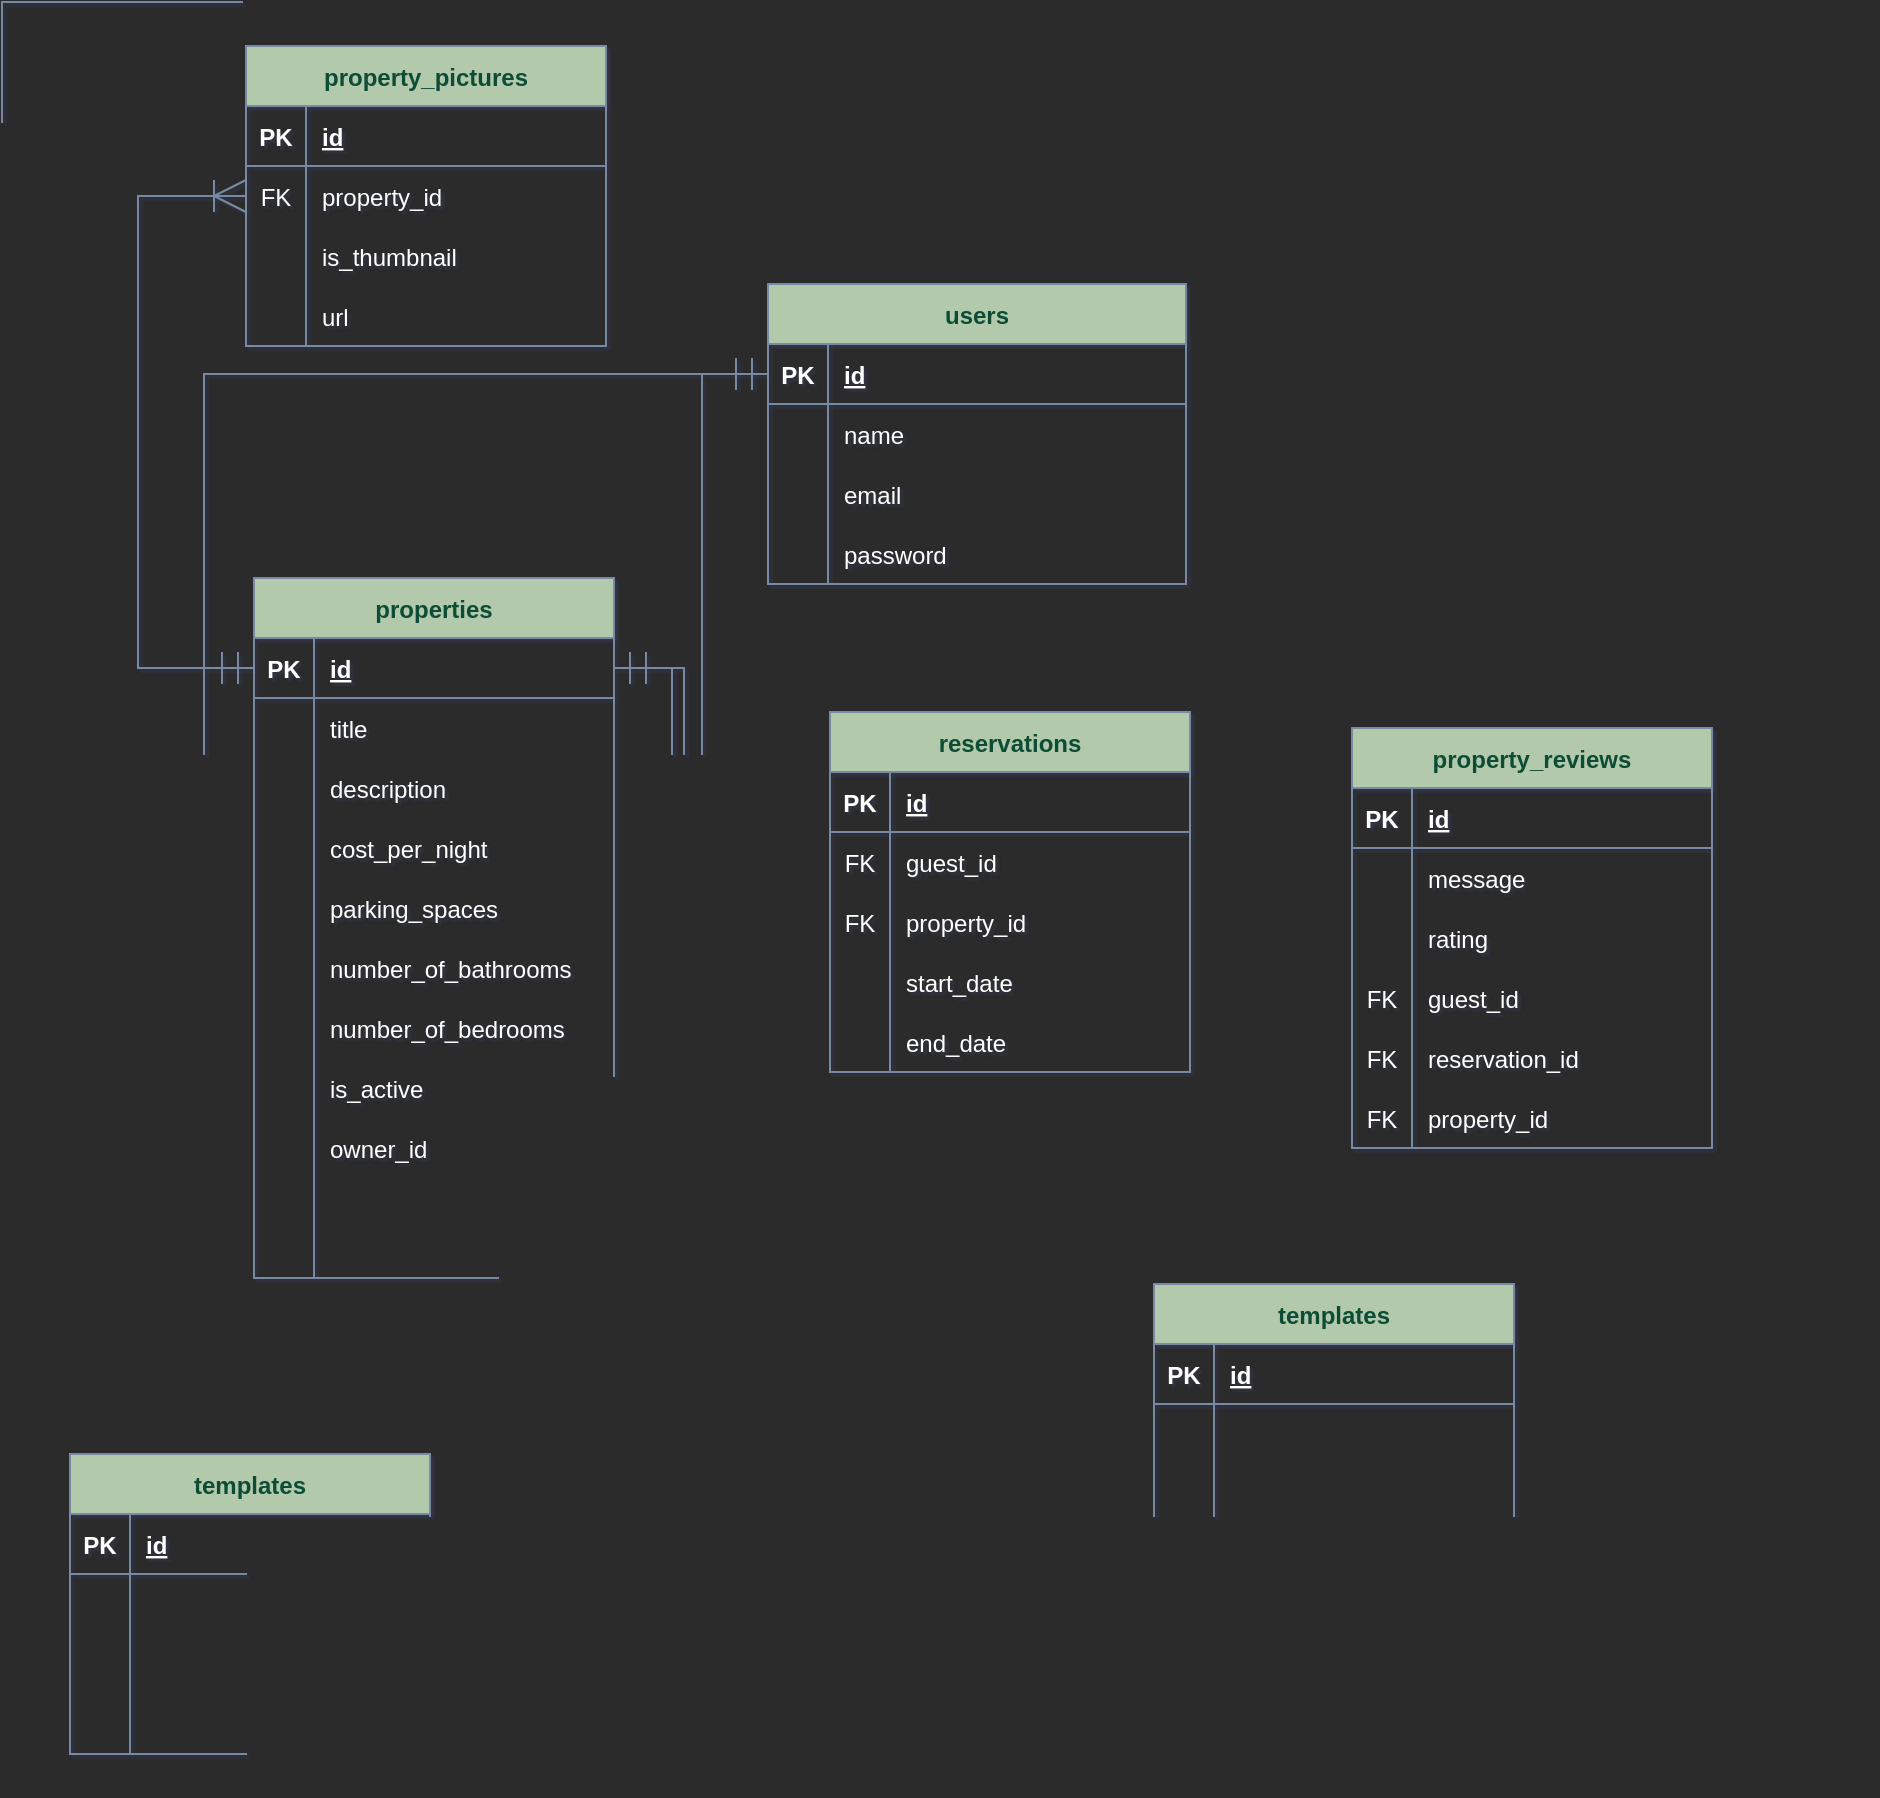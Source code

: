 <mxfile version="20.2.6" type="github">
  <diagram id="R2lEEEUBdFMjLlhIrx00" name="Page-1">
    <mxGraphModel dx="822" dy="454" grid="0" gridSize="10" guides="1" tooltips="1" connect="1" arrows="1" fold="1" page="1" pageScale="1" pageWidth="1600" pageHeight="900" background="#2B2B2B" math="0" shadow="1" extFonts="Permanent Marker^https://fonts.googleapis.com/css?family=Permanent+Marker">
      <root>
        <mxCell id="0" />
        <mxCell id="1" parent="0" />
        <mxCell id="C-vyLk0tnHw3VtMMgP7b-23" value="users" style="shape=table;startSize=30;container=1;collapsible=1;childLayout=tableLayout;fixedRows=1;rowLines=0;fontStyle=1;align=center;resizeLast=1;rounded=0;fillColor=#B2C9AB;strokeColor=#788AA3;fontColor=#0C4D35;" parent="1" vertex="1">
          <mxGeometry x="391" y="146" width="209" height="150" as="geometry" />
        </mxCell>
        <mxCell id="C-vyLk0tnHw3VtMMgP7b-24" value="" style="shape=partialRectangle;collapsible=0;dropTarget=0;pointerEvents=0;fillColor=none;points=[[0,0.5],[1,0.5]];portConstraint=eastwest;top=0;left=0;right=0;bottom=1;rounded=0;strokeColor=#788AA3;fontColor=#FFFFFF;" parent="C-vyLk0tnHw3VtMMgP7b-23" vertex="1">
          <mxGeometry y="30" width="209" height="30" as="geometry" />
        </mxCell>
        <mxCell id="C-vyLk0tnHw3VtMMgP7b-25" value="PK" style="shape=partialRectangle;overflow=hidden;connectable=0;fillColor=none;top=0;left=0;bottom=0;right=0;fontStyle=1;rounded=0;strokeColor=#788AA3;fontColor=#FFFFFF;" parent="C-vyLk0tnHw3VtMMgP7b-24" vertex="1">
          <mxGeometry width="30" height="30" as="geometry">
            <mxRectangle width="30" height="30" as="alternateBounds" />
          </mxGeometry>
        </mxCell>
        <mxCell id="C-vyLk0tnHw3VtMMgP7b-26" value="id" style="shape=partialRectangle;overflow=hidden;connectable=0;fillColor=none;top=0;left=0;bottom=0;right=0;align=left;spacingLeft=6;fontStyle=5;rounded=0;strokeColor=#788AA3;fontColor=#FFFFFF;" parent="C-vyLk0tnHw3VtMMgP7b-24" vertex="1">
          <mxGeometry x="30" width="179" height="30" as="geometry">
            <mxRectangle width="179" height="30" as="alternateBounds" />
          </mxGeometry>
        </mxCell>
        <mxCell id="C-vyLk0tnHw3VtMMgP7b-27" value="" style="shape=partialRectangle;collapsible=0;dropTarget=0;pointerEvents=0;fillColor=none;points=[[0,0.5],[1,0.5]];portConstraint=eastwest;top=0;left=0;right=0;bottom=0;rounded=0;strokeColor=#788AA3;fontColor=#FFFFFF;" parent="C-vyLk0tnHw3VtMMgP7b-23" vertex="1">
          <mxGeometry y="60" width="209" height="30" as="geometry" />
        </mxCell>
        <mxCell id="C-vyLk0tnHw3VtMMgP7b-28" value="" style="shape=partialRectangle;overflow=hidden;connectable=0;fillColor=none;top=0;left=0;bottom=0;right=0;rounded=0;strokeColor=#788AA3;fontColor=#FFFFFF;" parent="C-vyLk0tnHw3VtMMgP7b-27" vertex="1">
          <mxGeometry width="30" height="30" as="geometry">
            <mxRectangle width="30" height="30" as="alternateBounds" />
          </mxGeometry>
        </mxCell>
        <mxCell id="C-vyLk0tnHw3VtMMgP7b-29" value="name" style="shape=partialRectangle;overflow=hidden;connectable=0;fillColor=none;top=0;left=0;bottom=0;right=0;align=left;spacingLeft=6;rounded=0;strokeColor=#788AA3;fontColor=#FFFFFF;" parent="C-vyLk0tnHw3VtMMgP7b-27" vertex="1">
          <mxGeometry x="30" width="179" height="30" as="geometry">
            <mxRectangle width="179" height="30" as="alternateBounds" />
          </mxGeometry>
        </mxCell>
        <mxCell id="iZ6kkm9o-R-Be4P0EqjR-53" style="shape=partialRectangle;collapsible=0;dropTarget=0;pointerEvents=0;fillColor=none;points=[[0,0.5],[1,0.5]];portConstraint=eastwest;top=0;left=0;right=0;bottom=0;rounded=0;strokeColor=#788AA3;fontColor=#FFFFFF;" vertex="1" parent="C-vyLk0tnHw3VtMMgP7b-23">
          <mxGeometry y="90" width="209" height="30" as="geometry" />
        </mxCell>
        <mxCell id="iZ6kkm9o-R-Be4P0EqjR-54" style="shape=partialRectangle;overflow=hidden;connectable=0;fillColor=none;top=0;left=0;bottom=0;right=0;rounded=0;strokeColor=#788AA3;fontColor=#FFFFFF;" vertex="1" parent="iZ6kkm9o-R-Be4P0EqjR-53">
          <mxGeometry width="30" height="30" as="geometry">
            <mxRectangle width="30" height="30" as="alternateBounds" />
          </mxGeometry>
        </mxCell>
        <mxCell id="iZ6kkm9o-R-Be4P0EqjR-55" value="email" style="shape=partialRectangle;overflow=hidden;connectable=0;fillColor=none;top=0;left=0;bottom=0;right=0;align=left;spacingLeft=6;rounded=0;strokeColor=#788AA3;fontColor=#FFFFFF;" vertex="1" parent="iZ6kkm9o-R-Be4P0EqjR-53">
          <mxGeometry x="30" width="179" height="30" as="geometry">
            <mxRectangle width="179" height="30" as="alternateBounds" />
          </mxGeometry>
        </mxCell>
        <mxCell id="iZ6kkm9o-R-Be4P0EqjR-56" style="shape=partialRectangle;collapsible=0;dropTarget=0;pointerEvents=0;fillColor=none;points=[[0,0.5],[1,0.5]];portConstraint=eastwest;top=0;left=0;right=0;bottom=0;rounded=0;strokeColor=#788AA3;fontColor=#FFFFFF;" vertex="1" parent="C-vyLk0tnHw3VtMMgP7b-23">
          <mxGeometry y="120" width="209" height="30" as="geometry" />
        </mxCell>
        <mxCell id="iZ6kkm9o-R-Be4P0EqjR-57" style="shape=partialRectangle;overflow=hidden;connectable=0;fillColor=none;top=0;left=0;bottom=0;right=0;rounded=0;strokeColor=#788AA3;fontColor=#FFFFFF;" vertex="1" parent="iZ6kkm9o-R-Be4P0EqjR-56">
          <mxGeometry width="30" height="30" as="geometry">
            <mxRectangle width="30" height="30" as="alternateBounds" />
          </mxGeometry>
        </mxCell>
        <mxCell id="iZ6kkm9o-R-Be4P0EqjR-58" value="password" style="shape=partialRectangle;overflow=hidden;connectable=0;fillColor=none;top=0;left=0;bottom=0;right=0;align=left;spacingLeft=6;rounded=0;strokeColor=#788AA3;fontColor=#FFFFFF;" vertex="1" parent="iZ6kkm9o-R-Be4P0EqjR-56">
          <mxGeometry x="30" width="179" height="30" as="geometry">
            <mxRectangle width="179" height="30" as="alternateBounds" />
          </mxGeometry>
        </mxCell>
        <mxCell id="iZ6kkm9o-R-Be4P0EqjR-14" value="reservations" style="shape=table;startSize=30;container=1;collapsible=1;childLayout=tableLayout;fixedRows=1;rowLines=0;fontStyle=1;align=center;resizeLast=1;rounded=0;fillColor=#B2C9AB;strokeColor=#788AA3;fontColor=#0C4D35;" vertex="1" parent="1">
          <mxGeometry x="422" y="360" width="180" height="180" as="geometry" />
        </mxCell>
        <mxCell id="iZ6kkm9o-R-Be4P0EqjR-15" value="" style="shape=tableRow;horizontal=0;startSize=0;swimlaneHead=0;swimlaneBody=0;fillColor=none;collapsible=0;dropTarget=0;points=[[0,0.5],[1,0.5]];portConstraint=eastwest;top=0;left=0;right=0;bottom=1;rounded=0;strokeColor=#788AA3;fontColor=#FFFFFF;" vertex="1" parent="iZ6kkm9o-R-Be4P0EqjR-14">
          <mxGeometry y="30" width="180" height="30" as="geometry" />
        </mxCell>
        <mxCell id="iZ6kkm9o-R-Be4P0EqjR-16" value="PK" style="shape=partialRectangle;connectable=0;fillColor=none;top=0;left=0;bottom=0;right=0;fontStyle=1;overflow=hidden;rounded=0;strokeColor=#788AA3;fontColor=#FFFFFF;" vertex="1" parent="iZ6kkm9o-R-Be4P0EqjR-15">
          <mxGeometry width="30" height="30" as="geometry">
            <mxRectangle width="30" height="30" as="alternateBounds" />
          </mxGeometry>
        </mxCell>
        <mxCell id="iZ6kkm9o-R-Be4P0EqjR-17" value="id" style="shape=partialRectangle;connectable=0;fillColor=none;top=0;left=0;bottom=0;right=0;align=left;spacingLeft=6;fontStyle=5;overflow=hidden;rounded=0;strokeColor=#788AA3;fontColor=#FFFFFF;" vertex="1" parent="iZ6kkm9o-R-Be4P0EqjR-15">
          <mxGeometry x="30" width="150" height="30" as="geometry">
            <mxRectangle width="150" height="30" as="alternateBounds" />
          </mxGeometry>
        </mxCell>
        <mxCell id="iZ6kkm9o-R-Be4P0EqjR-18" value="" style="shape=tableRow;horizontal=0;startSize=0;swimlaneHead=0;swimlaneBody=0;fillColor=none;collapsible=0;dropTarget=0;points=[[0,0.5],[1,0.5]];portConstraint=eastwest;top=0;left=0;right=0;bottom=0;rounded=0;strokeColor=#788AA3;fontColor=#FFFFFF;" vertex="1" parent="iZ6kkm9o-R-Be4P0EqjR-14">
          <mxGeometry y="60" width="180" height="30" as="geometry" />
        </mxCell>
        <mxCell id="iZ6kkm9o-R-Be4P0EqjR-19" value="FK" style="shape=partialRectangle;connectable=0;fillColor=none;top=0;left=0;bottom=0;right=0;editable=1;overflow=hidden;rounded=0;strokeColor=#788AA3;fontColor=#FFFFFF;" vertex="1" parent="iZ6kkm9o-R-Be4P0EqjR-18">
          <mxGeometry width="30" height="30" as="geometry">
            <mxRectangle width="30" height="30" as="alternateBounds" />
          </mxGeometry>
        </mxCell>
        <mxCell id="iZ6kkm9o-R-Be4P0EqjR-20" value="guest_id" style="shape=partialRectangle;connectable=0;fillColor=none;top=0;left=0;bottom=0;right=0;align=left;spacingLeft=6;overflow=hidden;rounded=0;strokeColor=#788AA3;fontColor=#FFFFFF;" vertex="1" parent="iZ6kkm9o-R-Be4P0EqjR-18">
          <mxGeometry x="30" width="150" height="30" as="geometry">
            <mxRectangle width="150" height="30" as="alternateBounds" />
          </mxGeometry>
        </mxCell>
        <mxCell id="iZ6kkm9o-R-Be4P0EqjR-21" value="" style="shape=tableRow;horizontal=0;startSize=0;swimlaneHead=0;swimlaneBody=0;fillColor=none;collapsible=0;dropTarget=0;points=[[0,0.5],[1,0.5]];portConstraint=eastwest;top=0;left=0;right=0;bottom=0;rounded=0;strokeColor=#788AA3;fontColor=#FFFFFF;" vertex="1" parent="iZ6kkm9o-R-Be4P0EqjR-14">
          <mxGeometry y="90" width="180" height="30" as="geometry" />
        </mxCell>
        <mxCell id="iZ6kkm9o-R-Be4P0EqjR-22" value="FK" style="shape=partialRectangle;connectable=0;fillColor=none;top=0;left=0;bottom=0;right=0;editable=1;overflow=hidden;rounded=0;strokeColor=#788AA3;fontColor=#FFFFFF;" vertex="1" parent="iZ6kkm9o-R-Be4P0EqjR-21">
          <mxGeometry width="30" height="30" as="geometry">
            <mxRectangle width="30" height="30" as="alternateBounds" />
          </mxGeometry>
        </mxCell>
        <mxCell id="iZ6kkm9o-R-Be4P0EqjR-23" value="property_id" style="shape=partialRectangle;connectable=0;fillColor=none;top=0;left=0;bottom=0;right=0;align=left;spacingLeft=6;overflow=hidden;rounded=0;strokeColor=#788AA3;fontColor=#FFFFFF;" vertex="1" parent="iZ6kkm9o-R-Be4P0EqjR-21">
          <mxGeometry x="30" width="150" height="30" as="geometry">
            <mxRectangle width="150" height="30" as="alternateBounds" />
          </mxGeometry>
        </mxCell>
        <mxCell id="iZ6kkm9o-R-Be4P0EqjR-24" value="" style="shape=tableRow;horizontal=0;startSize=0;swimlaneHead=0;swimlaneBody=0;fillColor=none;collapsible=0;dropTarget=0;points=[[0,0.5],[1,0.5]];portConstraint=eastwest;top=0;left=0;right=0;bottom=0;rounded=0;strokeColor=#788AA3;fontColor=#FFFFFF;" vertex="1" parent="iZ6kkm9o-R-Be4P0EqjR-14">
          <mxGeometry y="120" width="180" height="30" as="geometry" />
        </mxCell>
        <mxCell id="iZ6kkm9o-R-Be4P0EqjR-25" value="" style="shape=partialRectangle;connectable=0;fillColor=none;top=0;left=0;bottom=0;right=0;editable=1;overflow=hidden;rounded=0;strokeColor=#788AA3;fontColor=#FFFFFF;" vertex="1" parent="iZ6kkm9o-R-Be4P0EqjR-24">
          <mxGeometry width="30" height="30" as="geometry">
            <mxRectangle width="30" height="30" as="alternateBounds" />
          </mxGeometry>
        </mxCell>
        <mxCell id="iZ6kkm9o-R-Be4P0EqjR-26" value="start_date" style="shape=partialRectangle;connectable=0;fillColor=none;top=0;left=0;bottom=0;right=0;align=left;spacingLeft=6;overflow=hidden;rounded=0;strokeColor=#788AA3;fontColor=#FFFFFF;" vertex="1" parent="iZ6kkm9o-R-Be4P0EqjR-24">
          <mxGeometry x="30" width="150" height="30" as="geometry">
            <mxRectangle width="150" height="30" as="alternateBounds" />
          </mxGeometry>
        </mxCell>
        <mxCell id="iZ6kkm9o-R-Be4P0EqjR-115" style="shape=tableRow;horizontal=0;startSize=0;swimlaneHead=0;swimlaneBody=0;fillColor=none;collapsible=0;dropTarget=0;points=[[0,0.5],[1,0.5]];portConstraint=eastwest;top=0;left=0;right=0;bottom=0;rounded=0;strokeColor=#788AA3;fontColor=#FFFFFF;" vertex="1" parent="iZ6kkm9o-R-Be4P0EqjR-14">
          <mxGeometry y="150" width="180" height="30" as="geometry" />
        </mxCell>
        <mxCell id="iZ6kkm9o-R-Be4P0EqjR-116" style="shape=partialRectangle;connectable=0;fillColor=none;top=0;left=0;bottom=0;right=0;editable=1;overflow=hidden;rounded=0;strokeColor=#788AA3;fontColor=#FFFFFF;" vertex="1" parent="iZ6kkm9o-R-Be4P0EqjR-115">
          <mxGeometry width="30" height="30" as="geometry">
            <mxRectangle width="30" height="30" as="alternateBounds" />
          </mxGeometry>
        </mxCell>
        <mxCell id="iZ6kkm9o-R-Be4P0EqjR-117" value="end_date" style="shape=partialRectangle;connectable=0;fillColor=none;top=0;left=0;bottom=0;right=0;align=left;spacingLeft=6;overflow=hidden;rounded=0;strokeColor=#788AA3;fontColor=#FFFFFF;" vertex="1" parent="iZ6kkm9o-R-Be4P0EqjR-115">
          <mxGeometry x="30" width="150" height="30" as="geometry">
            <mxRectangle width="150" height="30" as="alternateBounds" />
          </mxGeometry>
        </mxCell>
        <mxCell id="iZ6kkm9o-R-Be4P0EqjR-27" value="properties" style="shape=table;startSize=30;container=1;collapsible=1;childLayout=tableLayout;fixedRows=1;rowLines=0;fontStyle=1;align=center;resizeLast=1;rounded=0;fillColor=#B2C9AB;strokeColor=#788AA3;fontColor=#0C4D35;" vertex="1" parent="1">
          <mxGeometry x="134" y="293" width="180" height="350" as="geometry" />
        </mxCell>
        <mxCell id="iZ6kkm9o-R-Be4P0EqjR-28" value="" style="shape=tableRow;horizontal=0;startSize=0;swimlaneHead=0;swimlaneBody=0;fillColor=none;collapsible=0;dropTarget=0;points=[[0,0.5],[1,0.5]];portConstraint=eastwest;top=0;left=0;right=0;bottom=1;rounded=0;strokeColor=#788AA3;fontColor=#FFFFFF;" vertex="1" parent="iZ6kkm9o-R-Be4P0EqjR-27">
          <mxGeometry y="30" width="180" height="30" as="geometry" />
        </mxCell>
        <mxCell id="iZ6kkm9o-R-Be4P0EqjR-29" value="PK" style="shape=partialRectangle;connectable=0;fillColor=none;top=0;left=0;bottom=0;right=0;fontStyle=1;overflow=hidden;rounded=0;strokeColor=#788AA3;fontColor=#FFFFFF;" vertex="1" parent="iZ6kkm9o-R-Be4P0EqjR-28">
          <mxGeometry width="30" height="30" as="geometry">
            <mxRectangle width="30" height="30" as="alternateBounds" />
          </mxGeometry>
        </mxCell>
        <mxCell id="iZ6kkm9o-R-Be4P0EqjR-30" value="id" style="shape=partialRectangle;connectable=0;fillColor=none;top=0;left=0;bottom=0;right=0;align=left;spacingLeft=6;fontStyle=5;overflow=hidden;rounded=0;strokeColor=#788AA3;fontColor=#FFFFFF;" vertex="1" parent="iZ6kkm9o-R-Be4P0EqjR-28">
          <mxGeometry x="30" width="150" height="30" as="geometry">
            <mxRectangle width="150" height="30" as="alternateBounds" />
          </mxGeometry>
        </mxCell>
        <mxCell id="iZ6kkm9o-R-Be4P0EqjR-31" value="" style="shape=tableRow;horizontal=0;startSize=0;swimlaneHead=0;swimlaneBody=0;fillColor=none;collapsible=0;dropTarget=0;points=[[0,0.5],[1,0.5]];portConstraint=eastwest;top=0;left=0;right=0;bottom=0;rounded=0;strokeColor=#788AA3;fontColor=#FFFFFF;" vertex="1" parent="iZ6kkm9o-R-Be4P0EqjR-27">
          <mxGeometry y="60" width="180" height="30" as="geometry" />
        </mxCell>
        <mxCell id="iZ6kkm9o-R-Be4P0EqjR-32" value="" style="shape=partialRectangle;connectable=0;fillColor=none;top=0;left=0;bottom=0;right=0;editable=1;overflow=hidden;rounded=0;strokeColor=#788AA3;fontColor=#FFFFFF;" vertex="1" parent="iZ6kkm9o-R-Be4P0EqjR-31">
          <mxGeometry width="30" height="30" as="geometry">
            <mxRectangle width="30" height="30" as="alternateBounds" />
          </mxGeometry>
        </mxCell>
        <mxCell id="iZ6kkm9o-R-Be4P0EqjR-33" value="title" style="shape=partialRectangle;connectable=0;fillColor=none;top=0;left=0;bottom=0;right=0;align=left;spacingLeft=6;overflow=hidden;rounded=0;strokeColor=#788AA3;fontColor=#FFFFFF;" vertex="1" parent="iZ6kkm9o-R-Be4P0EqjR-31">
          <mxGeometry x="30" width="150" height="30" as="geometry">
            <mxRectangle width="150" height="30" as="alternateBounds" />
          </mxGeometry>
        </mxCell>
        <mxCell id="iZ6kkm9o-R-Be4P0EqjR-34" value="" style="shape=tableRow;horizontal=0;startSize=0;swimlaneHead=0;swimlaneBody=0;fillColor=none;collapsible=0;dropTarget=0;points=[[0,0.5],[1,0.5]];portConstraint=eastwest;top=0;left=0;right=0;bottom=0;rounded=0;strokeColor=#788AA3;fontColor=#FFFFFF;" vertex="1" parent="iZ6kkm9o-R-Be4P0EqjR-27">
          <mxGeometry y="90" width="180" height="30" as="geometry" />
        </mxCell>
        <mxCell id="iZ6kkm9o-R-Be4P0EqjR-35" value="" style="shape=partialRectangle;connectable=0;fillColor=none;top=0;left=0;bottom=0;right=0;editable=1;overflow=hidden;rounded=0;strokeColor=#788AA3;fontColor=#FFFFFF;" vertex="1" parent="iZ6kkm9o-R-Be4P0EqjR-34">
          <mxGeometry width="30" height="30" as="geometry">
            <mxRectangle width="30" height="30" as="alternateBounds" />
          </mxGeometry>
        </mxCell>
        <mxCell id="iZ6kkm9o-R-Be4P0EqjR-36" value="description" style="shape=partialRectangle;connectable=0;fillColor=none;top=0;left=0;bottom=0;right=0;align=left;spacingLeft=6;overflow=hidden;rounded=0;strokeColor=#788AA3;fontColor=#FFFFFF;" vertex="1" parent="iZ6kkm9o-R-Be4P0EqjR-34">
          <mxGeometry x="30" width="150" height="30" as="geometry">
            <mxRectangle width="150" height="30" as="alternateBounds" />
          </mxGeometry>
        </mxCell>
        <mxCell id="iZ6kkm9o-R-Be4P0EqjR-37" value="" style="shape=tableRow;horizontal=0;startSize=0;swimlaneHead=0;swimlaneBody=0;fillColor=none;collapsible=0;dropTarget=0;points=[[0,0.5],[1,0.5]];portConstraint=eastwest;top=0;left=0;right=0;bottom=0;rounded=0;strokeColor=#788AA3;fontColor=#FFFFFF;" vertex="1" parent="iZ6kkm9o-R-Be4P0EqjR-27">
          <mxGeometry y="120" width="180" height="30" as="geometry" />
        </mxCell>
        <mxCell id="iZ6kkm9o-R-Be4P0EqjR-38" value="" style="shape=partialRectangle;connectable=0;fillColor=none;top=0;left=0;bottom=0;right=0;editable=1;overflow=hidden;rounded=0;strokeColor=#788AA3;fontColor=#FFFFFF;" vertex="1" parent="iZ6kkm9o-R-Be4P0EqjR-37">
          <mxGeometry width="30" height="30" as="geometry">
            <mxRectangle width="30" height="30" as="alternateBounds" />
          </mxGeometry>
        </mxCell>
        <mxCell id="iZ6kkm9o-R-Be4P0EqjR-39" value="cost_per_night" style="shape=partialRectangle;connectable=0;fillColor=none;top=0;left=0;bottom=0;right=0;align=left;spacingLeft=6;overflow=hidden;rounded=0;strokeColor=#788AA3;fontColor=#FFFFFF;" vertex="1" parent="iZ6kkm9o-R-Be4P0EqjR-37">
          <mxGeometry x="30" width="150" height="30" as="geometry">
            <mxRectangle width="150" height="30" as="alternateBounds" />
          </mxGeometry>
        </mxCell>
        <mxCell id="iZ6kkm9o-R-Be4P0EqjR-62" style="shape=tableRow;horizontal=0;startSize=0;swimlaneHead=0;swimlaneBody=0;fillColor=none;collapsible=0;dropTarget=0;points=[[0,0.5],[1,0.5]];portConstraint=eastwest;top=0;left=0;right=0;bottom=0;rounded=0;strokeColor=#788AA3;fontColor=#FFFFFF;" vertex="1" parent="iZ6kkm9o-R-Be4P0EqjR-27">
          <mxGeometry y="150" width="180" height="30" as="geometry" />
        </mxCell>
        <mxCell id="iZ6kkm9o-R-Be4P0EqjR-63" style="shape=partialRectangle;connectable=0;fillColor=none;top=0;left=0;bottom=0;right=0;editable=1;overflow=hidden;rounded=0;strokeColor=#788AA3;fontColor=#FFFFFF;" vertex="1" parent="iZ6kkm9o-R-Be4P0EqjR-62">
          <mxGeometry width="30" height="30" as="geometry">
            <mxRectangle width="30" height="30" as="alternateBounds" />
          </mxGeometry>
        </mxCell>
        <mxCell id="iZ6kkm9o-R-Be4P0EqjR-64" value="parking_spaces" style="shape=partialRectangle;connectable=0;fillColor=none;top=0;left=0;bottom=0;right=0;align=left;spacingLeft=6;overflow=hidden;rounded=0;strokeColor=#788AA3;fontColor=#FFFFFF;" vertex="1" parent="iZ6kkm9o-R-Be4P0EqjR-62">
          <mxGeometry x="30" width="150" height="30" as="geometry">
            <mxRectangle width="150" height="30" as="alternateBounds" />
          </mxGeometry>
        </mxCell>
        <mxCell id="iZ6kkm9o-R-Be4P0EqjR-65" style="shape=tableRow;horizontal=0;startSize=0;swimlaneHead=0;swimlaneBody=0;fillColor=none;collapsible=0;dropTarget=0;points=[[0,0.5],[1,0.5]];portConstraint=eastwest;top=0;left=0;right=0;bottom=0;rounded=0;strokeColor=#788AA3;fontColor=#FFFFFF;" vertex="1" parent="iZ6kkm9o-R-Be4P0EqjR-27">
          <mxGeometry y="180" width="180" height="30" as="geometry" />
        </mxCell>
        <mxCell id="iZ6kkm9o-R-Be4P0EqjR-66" style="shape=partialRectangle;connectable=0;fillColor=none;top=0;left=0;bottom=0;right=0;editable=1;overflow=hidden;rounded=0;strokeColor=#788AA3;fontColor=#FFFFFF;" vertex="1" parent="iZ6kkm9o-R-Be4P0EqjR-65">
          <mxGeometry width="30" height="30" as="geometry">
            <mxRectangle width="30" height="30" as="alternateBounds" />
          </mxGeometry>
        </mxCell>
        <mxCell id="iZ6kkm9o-R-Be4P0EqjR-67" value="number_of_bathrooms" style="shape=partialRectangle;connectable=0;fillColor=none;top=0;left=0;bottom=0;right=0;align=left;spacingLeft=6;overflow=hidden;rounded=0;strokeColor=#788AA3;fontColor=#FFFFFF;" vertex="1" parent="iZ6kkm9o-R-Be4P0EqjR-65">
          <mxGeometry x="30" width="150" height="30" as="geometry">
            <mxRectangle width="150" height="30" as="alternateBounds" />
          </mxGeometry>
        </mxCell>
        <mxCell id="iZ6kkm9o-R-Be4P0EqjR-68" style="shape=tableRow;horizontal=0;startSize=0;swimlaneHead=0;swimlaneBody=0;fillColor=none;collapsible=0;dropTarget=0;points=[[0,0.5],[1,0.5]];portConstraint=eastwest;top=0;left=0;right=0;bottom=0;rounded=0;strokeColor=#788AA3;fontColor=#FFFFFF;" vertex="1" parent="iZ6kkm9o-R-Be4P0EqjR-27">
          <mxGeometry y="210" width="180" height="30" as="geometry" />
        </mxCell>
        <mxCell id="iZ6kkm9o-R-Be4P0EqjR-69" style="shape=partialRectangle;connectable=0;fillColor=none;top=0;left=0;bottom=0;right=0;editable=1;overflow=hidden;rounded=0;strokeColor=#788AA3;fontColor=#FFFFFF;" vertex="1" parent="iZ6kkm9o-R-Be4P0EqjR-68">
          <mxGeometry width="30" height="30" as="geometry">
            <mxRectangle width="30" height="30" as="alternateBounds" />
          </mxGeometry>
        </mxCell>
        <mxCell id="iZ6kkm9o-R-Be4P0EqjR-70" value="number_of_bedrooms" style="shape=partialRectangle;connectable=0;fillColor=none;top=0;left=0;bottom=0;right=0;align=left;spacingLeft=6;overflow=hidden;rounded=0;strokeColor=#788AA3;fontColor=#FFFFFF;" vertex="1" parent="iZ6kkm9o-R-Be4P0EqjR-68">
          <mxGeometry x="30" width="150" height="30" as="geometry">
            <mxRectangle width="150" height="30" as="alternateBounds" />
          </mxGeometry>
        </mxCell>
        <mxCell id="iZ6kkm9o-R-Be4P0EqjR-86" style="shape=tableRow;horizontal=0;startSize=0;swimlaneHead=0;swimlaneBody=0;fillColor=none;collapsible=0;dropTarget=0;points=[[0,0.5],[1,0.5]];portConstraint=eastwest;top=0;left=0;right=0;bottom=0;rounded=0;strokeColor=#788AA3;fontColor=#FFFFFF;" vertex="1" parent="iZ6kkm9o-R-Be4P0EqjR-27">
          <mxGeometry y="240" width="180" height="30" as="geometry" />
        </mxCell>
        <mxCell id="iZ6kkm9o-R-Be4P0EqjR-87" style="shape=partialRectangle;connectable=0;fillColor=none;top=0;left=0;bottom=0;right=0;editable=1;overflow=hidden;rounded=0;strokeColor=#788AA3;fontColor=#FFFFFF;" vertex="1" parent="iZ6kkm9o-R-Be4P0EqjR-86">
          <mxGeometry width="30" height="30" as="geometry">
            <mxRectangle width="30" height="30" as="alternateBounds" />
          </mxGeometry>
        </mxCell>
        <mxCell id="iZ6kkm9o-R-Be4P0EqjR-88" value="is_active" style="shape=partialRectangle;connectable=0;fillColor=none;top=0;left=0;bottom=0;right=0;align=left;spacingLeft=6;overflow=hidden;rounded=0;strokeColor=#788AA3;fontColor=#FFFFFF;" vertex="1" parent="iZ6kkm9o-R-Be4P0EqjR-86">
          <mxGeometry x="30" width="150" height="30" as="geometry">
            <mxRectangle width="150" height="30" as="alternateBounds" />
          </mxGeometry>
        </mxCell>
        <mxCell id="iZ6kkm9o-R-Be4P0EqjR-89" style="shape=tableRow;horizontal=0;startSize=0;swimlaneHead=0;swimlaneBody=0;fillColor=none;collapsible=0;dropTarget=0;points=[[0,0.5],[1,0.5]];portConstraint=eastwest;top=0;left=0;right=0;bottom=0;rounded=0;strokeColor=#788AA3;fontColor=#FFFFFF;" vertex="1" parent="iZ6kkm9o-R-Be4P0EqjR-27">
          <mxGeometry y="270" width="180" height="30" as="geometry" />
        </mxCell>
        <mxCell id="iZ6kkm9o-R-Be4P0EqjR-90" style="shape=partialRectangle;connectable=0;fillColor=none;top=0;left=0;bottom=0;right=0;editable=1;overflow=hidden;rounded=0;strokeColor=#788AA3;fontColor=#FFFFFF;" vertex="1" parent="iZ6kkm9o-R-Be4P0EqjR-89">
          <mxGeometry width="30" height="30" as="geometry">
            <mxRectangle width="30" height="30" as="alternateBounds" />
          </mxGeometry>
        </mxCell>
        <mxCell id="iZ6kkm9o-R-Be4P0EqjR-91" value="owner_id" style="shape=partialRectangle;connectable=0;fillColor=none;top=0;left=0;bottom=0;right=0;align=left;spacingLeft=6;overflow=hidden;rounded=0;strokeColor=#788AA3;fontColor=#FFFFFF;" vertex="1" parent="iZ6kkm9o-R-Be4P0EqjR-89">
          <mxGeometry x="30" width="150" height="30" as="geometry">
            <mxRectangle width="150" height="30" as="alternateBounds" />
          </mxGeometry>
        </mxCell>
        <mxCell id="iZ6kkm9o-R-Be4P0EqjR-92" style="shape=tableRow;horizontal=0;startSize=0;swimlaneHead=0;swimlaneBody=0;fillColor=none;collapsible=0;dropTarget=0;points=[[0,0.5],[1,0.5]];portConstraint=eastwest;top=0;left=0;right=0;bottom=0;rounded=0;strokeColor=#788AA3;fontColor=#FFFFFF;" vertex="1" parent="iZ6kkm9o-R-Be4P0EqjR-27">
          <mxGeometry y="300" width="180" height="30" as="geometry" />
        </mxCell>
        <mxCell id="iZ6kkm9o-R-Be4P0EqjR-93" style="shape=partialRectangle;connectable=0;fillColor=none;top=0;left=0;bottom=0;right=0;editable=1;overflow=hidden;rounded=0;strokeColor=#788AA3;fontColor=#FFFFFF;" vertex="1" parent="iZ6kkm9o-R-Be4P0EqjR-92">
          <mxGeometry width="30" height="30" as="geometry">
            <mxRectangle width="30" height="30" as="alternateBounds" />
          </mxGeometry>
        </mxCell>
        <mxCell id="iZ6kkm9o-R-Be4P0EqjR-94" style="shape=partialRectangle;connectable=0;fillColor=none;top=0;left=0;bottom=0;right=0;align=left;spacingLeft=6;overflow=hidden;rounded=0;strokeColor=#788AA3;fontColor=#FFFFFF;" vertex="1" parent="iZ6kkm9o-R-Be4P0EqjR-92">
          <mxGeometry x="30" width="150" height="30" as="geometry">
            <mxRectangle width="150" height="30" as="alternateBounds" />
          </mxGeometry>
        </mxCell>
        <mxCell id="iZ6kkm9o-R-Be4P0EqjR-95" style="shape=tableRow;horizontal=0;startSize=0;swimlaneHead=0;swimlaneBody=0;fillColor=none;collapsible=0;dropTarget=0;points=[[0,0.5],[1,0.5]];portConstraint=eastwest;top=0;left=0;right=0;bottom=0;rounded=0;strokeColor=#788AA3;fontColor=#FFFFFF;" vertex="1" parent="iZ6kkm9o-R-Be4P0EqjR-27">
          <mxGeometry y="330" width="180" height="20" as="geometry" />
        </mxCell>
        <mxCell id="iZ6kkm9o-R-Be4P0EqjR-96" style="shape=partialRectangle;connectable=0;fillColor=none;top=0;left=0;bottom=0;right=0;editable=1;overflow=hidden;rounded=0;strokeColor=#788AA3;fontColor=#FFFFFF;" vertex="1" parent="iZ6kkm9o-R-Be4P0EqjR-95">
          <mxGeometry width="30" height="20" as="geometry">
            <mxRectangle width="30" height="20" as="alternateBounds" />
          </mxGeometry>
        </mxCell>
        <mxCell id="iZ6kkm9o-R-Be4P0EqjR-97" style="shape=partialRectangle;connectable=0;fillColor=none;top=0;left=0;bottom=0;right=0;align=left;spacingLeft=6;overflow=hidden;rounded=0;strokeColor=#788AA3;fontColor=#FFFFFF;" vertex="1" parent="iZ6kkm9o-R-Be4P0EqjR-95">
          <mxGeometry x="30" width="150" height="20" as="geometry">
            <mxRectangle width="150" height="20" as="alternateBounds" />
          </mxGeometry>
        </mxCell>
        <mxCell id="iZ6kkm9o-R-Be4P0EqjR-40" value="property_reviews" style="shape=table;startSize=30;container=1;collapsible=1;childLayout=tableLayout;fixedRows=1;rowLines=0;fontStyle=1;align=center;resizeLast=1;rounded=0;fillColor=#B2C9AB;strokeColor=#788AA3;fontColor=#0C4D35;" vertex="1" parent="1">
          <mxGeometry x="683" y="368" width="180" height="210" as="geometry" />
        </mxCell>
        <mxCell id="iZ6kkm9o-R-Be4P0EqjR-41" value="" style="shape=tableRow;horizontal=0;startSize=0;swimlaneHead=0;swimlaneBody=0;fillColor=none;collapsible=0;dropTarget=0;points=[[0,0.5],[1,0.5]];portConstraint=eastwest;top=0;left=0;right=0;bottom=1;rounded=0;strokeColor=#788AA3;fontColor=#46495D;" vertex="1" parent="iZ6kkm9o-R-Be4P0EqjR-40">
          <mxGeometry y="30" width="180" height="30" as="geometry" />
        </mxCell>
        <mxCell id="iZ6kkm9o-R-Be4P0EqjR-42" value="PK" style="shape=partialRectangle;connectable=0;fillColor=none;top=0;left=0;bottom=0;right=0;fontStyle=1;overflow=hidden;rounded=0;strokeColor=#788AA3;fontColor=#FFFFFF;" vertex="1" parent="iZ6kkm9o-R-Be4P0EqjR-41">
          <mxGeometry width="30" height="30" as="geometry">
            <mxRectangle width="30" height="30" as="alternateBounds" />
          </mxGeometry>
        </mxCell>
        <mxCell id="iZ6kkm9o-R-Be4P0EqjR-43" value="id" style="shape=partialRectangle;connectable=0;fillColor=none;top=0;left=0;bottom=0;right=0;align=left;spacingLeft=6;fontStyle=5;overflow=hidden;rounded=0;strokeColor=#788AA3;fontColor=#FFFFFF;" vertex="1" parent="iZ6kkm9o-R-Be4P0EqjR-41">
          <mxGeometry x="30" width="150" height="30" as="geometry">
            <mxRectangle width="150" height="30" as="alternateBounds" />
          </mxGeometry>
        </mxCell>
        <mxCell id="iZ6kkm9o-R-Be4P0EqjR-44" value="" style="shape=tableRow;horizontal=0;startSize=0;swimlaneHead=0;swimlaneBody=0;fillColor=none;collapsible=0;dropTarget=0;points=[[0,0.5],[1,0.5]];portConstraint=eastwest;top=0;left=0;right=0;bottom=0;rounded=0;strokeColor=#788AA3;fontColor=#46495D;" vertex="1" parent="iZ6kkm9o-R-Be4P0EqjR-40">
          <mxGeometry y="60" width="180" height="30" as="geometry" />
        </mxCell>
        <mxCell id="iZ6kkm9o-R-Be4P0EqjR-45" value="" style="shape=partialRectangle;connectable=0;fillColor=none;top=0;left=0;bottom=0;right=0;editable=1;overflow=hidden;rounded=0;strokeColor=#788AA3;fontColor=#FFFFFF;" vertex="1" parent="iZ6kkm9o-R-Be4P0EqjR-44">
          <mxGeometry width="30" height="30" as="geometry">
            <mxRectangle width="30" height="30" as="alternateBounds" />
          </mxGeometry>
        </mxCell>
        <mxCell id="iZ6kkm9o-R-Be4P0EqjR-46" value="message" style="shape=partialRectangle;connectable=0;fillColor=none;top=0;left=0;bottom=0;right=0;align=left;spacingLeft=6;overflow=hidden;rounded=0;strokeColor=#788AA3;fontColor=#FFFFFF;" vertex="1" parent="iZ6kkm9o-R-Be4P0EqjR-44">
          <mxGeometry x="30" width="150" height="30" as="geometry">
            <mxRectangle width="150" height="30" as="alternateBounds" />
          </mxGeometry>
        </mxCell>
        <mxCell id="iZ6kkm9o-R-Be4P0EqjR-47" value="" style="shape=tableRow;horizontal=0;startSize=0;swimlaneHead=0;swimlaneBody=0;fillColor=none;collapsible=0;dropTarget=0;points=[[0,0.5],[1,0.5]];portConstraint=eastwest;top=0;left=0;right=0;bottom=0;rounded=0;strokeColor=#788AA3;fontColor=#46495D;" vertex="1" parent="iZ6kkm9o-R-Be4P0EqjR-40">
          <mxGeometry y="90" width="180" height="30" as="geometry" />
        </mxCell>
        <mxCell id="iZ6kkm9o-R-Be4P0EqjR-48" value="" style="shape=partialRectangle;connectable=0;fillColor=none;top=0;left=0;bottom=0;right=0;editable=1;overflow=hidden;rounded=0;strokeColor=#788AA3;fontColor=#FFFFFF;" vertex="1" parent="iZ6kkm9o-R-Be4P0EqjR-47">
          <mxGeometry width="30" height="30" as="geometry">
            <mxRectangle width="30" height="30" as="alternateBounds" />
          </mxGeometry>
        </mxCell>
        <mxCell id="iZ6kkm9o-R-Be4P0EqjR-49" value="rating" style="shape=partialRectangle;connectable=0;fillColor=none;top=0;left=0;bottom=0;right=0;align=left;spacingLeft=6;overflow=hidden;rounded=0;strokeColor=#788AA3;fontColor=#FFFFFF;" vertex="1" parent="iZ6kkm9o-R-Be4P0EqjR-47">
          <mxGeometry x="30" width="150" height="30" as="geometry">
            <mxRectangle width="150" height="30" as="alternateBounds" />
          </mxGeometry>
        </mxCell>
        <mxCell id="iZ6kkm9o-R-Be4P0EqjR-50" value="" style="shape=tableRow;horizontal=0;startSize=0;swimlaneHead=0;swimlaneBody=0;fillColor=none;collapsible=0;dropTarget=0;points=[[0,0.5],[1,0.5]];portConstraint=eastwest;top=0;left=0;right=0;bottom=0;rounded=0;strokeColor=#788AA3;fontColor=#46495D;" vertex="1" parent="iZ6kkm9o-R-Be4P0EqjR-40">
          <mxGeometry y="120" width="180" height="30" as="geometry" />
        </mxCell>
        <mxCell id="iZ6kkm9o-R-Be4P0EqjR-51" value="FK" style="shape=partialRectangle;connectable=0;fillColor=none;top=0;left=0;bottom=0;right=0;editable=1;overflow=hidden;rounded=0;strokeColor=#788AA3;fontColor=#FFFFFF;" vertex="1" parent="iZ6kkm9o-R-Be4P0EqjR-50">
          <mxGeometry width="30" height="30" as="geometry">
            <mxRectangle width="30" height="30" as="alternateBounds" />
          </mxGeometry>
        </mxCell>
        <mxCell id="iZ6kkm9o-R-Be4P0EqjR-52" value="guest_id" style="shape=partialRectangle;connectable=0;fillColor=none;top=0;left=0;bottom=0;right=0;align=left;spacingLeft=6;overflow=hidden;rounded=0;strokeColor=#788AA3;fontColor=#FFFFFF;" vertex="1" parent="iZ6kkm9o-R-Be4P0EqjR-50">
          <mxGeometry x="30" width="150" height="30" as="geometry">
            <mxRectangle width="150" height="30" as="alternateBounds" />
          </mxGeometry>
        </mxCell>
        <mxCell id="iZ6kkm9o-R-Be4P0EqjR-121" style="shape=tableRow;horizontal=0;startSize=0;swimlaneHead=0;swimlaneBody=0;fillColor=none;collapsible=0;dropTarget=0;points=[[0,0.5],[1,0.5]];portConstraint=eastwest;top=0;left=0;right=0;bottom=0;rounded=0;strokeColor=#788AA3;fontColor=#46495D;" vertex="1" parent="iZ6kkm9o-R-Be4P0EqjR-40">
          <mxGeometry y="150" width="180" height="30" as="geometry" />
        </mxCell>
        <mxCell id="iZ6kkm9o-R-Be4P0EqjR-122" value="FK" style="shape=partialRectangle;connectable=0;fillColor=none;top=0;left=0;bottom=0;right=0;editable=1;overflow=hidden;rounded=0;strokeColor=#788AA3;fontColor=#FFFFFF;" vertex="1" parent="iZ6kkm9o-R-Be4P0EqjR-121">
          <mxGeometry width="30" height="30" as="geometry">
            <mxRectangle width="30" height="30" as="alternateBounds" />
          </mxGeometry>
        </mxCell>
        <mxCell id="iZ6kkm9o-R-Be4P0EqjR-123" value="reservation_id" style="shape=partialRectangle;connectable=0;fillColor=none;top=0;left=0;bottom=0;right=0;align=left;spacingLeft=6;overflow=hidden;rounded=0;strokeColor=#788AA3;fontColor=#FFFFFF;" vertex="1" parent="iZ6kkm9o-R-Be4P0EqjR-121">
          <mxGeometry x="30" width="150" height="30" as="geometry">
            <mxRectangle width="150" height="30" as="alternateBounds" />
          </mxGeometry>
        </mxCell>
        <mxCell id="iZ6kkm9o-R-Be4P0EqjR-124" style="shape=tableRow;horizontal=0;startSize=0;swimlaneHead=0;swimlaneBody=0;fillColor=none;collapsible=0;dropTarget=0;points=[[0,0.5],[1,0.5]];portConstraint=eastwest;top=0;left=0;right=0;bottom=0;rounded=0;strokeColor=#788AA3;fontColor=#46495D;" vertex="1" parent="iZ6kkm9o-R-Be4P0EqjR-40">
          <mxGeometry y="180" width="180" height="30" as="geometry" />
        </mxCell>
        <mxCell id="iZ6kkm9o-R-Be4P0EqjR-125" value="FK" style="shape=partialRectangle;connectable=0;fillColor=none;top=0;left=0;bottom=0;right=0;editable=1;overflow=hidden;rounded=0;strokeColor=#788AA3;fontColor=#FFFFFF;" vertex="1" parent="iZ6kkm9o-R-Be4P0EqjR-124">
          <mxGeometry width="30" height="30" as="geometry">
            <mxRectangle width="30" height="30" as="alternateBounds" />
          </mxGeometry>
        </mxCell>
        <mxCell id="iZ6kkm9o-R-Be4P0EqjR-126" value="property_id" style="shape=partialRectangle;connectable=0;fillColor=none;top=0;left=0;bottom=0;right=0;align=left;spacingLeft=6;overflow=hidden;rounded=0;strokeColor=#788AA3;fontColor=#FFFFFF;" vertex="1" parent="iZ6kkm9o-R-Be4P0EqjR-124">
          <mxGeometry x="30" width="150" height="30" as="geometry">
            <mxRectangle width="150" height="30" as="alternateBounds" />
          </mxGeometry>
        </mxCell>
        <mxCell id="iZ6kkm9o-R-Be4P0EqjR-71" value="property_pictures" style="shape=table;startSize=30;container=1;collapsible=1;childLayout=tableLayout;fixedRows=1;rowLines=0;fontStyle=1;align=center;resizeLast=1;rounded=0;fillColor=#B2C9AB;strokeColor=#788AA3;fontColor=#0C4D35;" vertex="1" parent="1">
          <mxGeometry x="130" y="27" width="180" height="150" as="geometry" />
        </mxCell>
        <mxCell id="iZ6kkm9o-R-Be4P0EqjR-72" value="" style="shape=tableRow;horizontal=0;startSize=0;swimlaneHead=0;swimlaneBody=0;fillColor=none;collapsible=0;dropTarget=0;points=[[0,0.5],[1,0.5]];portConstraint=eastwest;top=0;left=0;right=0;bottom=1;rounded=0;strokeColor=#788AA3;fontColor=#FFFFFF;" vertex="1" parent="iZ6kkm9o-R-Be4P0EqjR-71">
          <mxGeometry y="30" width="180" height="30" as="geometry" />
        </mxCell>
        <mxCell id="iZ6kkm9o-R-Be4P0EqjR-73" value="PK" style="shape=partialRectangle;connectable=0;fillColor=none;top=0;left=0;bottom=0;right=0;fontStyle=1;overflow=hidden;rounded=0;strokeColor=#788AA3;fontColor=#FFFFFF;" vertex="1" parent="iZ6kkm9o-R-Be4P0EqjR-72">
          <mxGeometry width="30" height="30" as="geometry">
            <mxRectangle width="30" height="30" as="alternateBounds" />
          </mxGeometry>
        </mxCell>
        <mxCell id="iZ6kkm9o-R-Be4P0EqjR-74" value="id" style="shape=partialRectangle;connectable=0;fillColor=none;top=0;left=0;bottom=0;right=0;align=left;spacingLeft=6;fontStyle=5;overflow=hidden;rounded=0;strokeColor=#788AA3;fontColor=#FFFFFF;" vertex="1" parent="iZ6kkm9o-R-Be4P0EqjR-72">
          <mxGeometry x="30" width="150" height="30" as="geometry">
            <mxRectangle width="150" height="30" as="alternateBounds" />
          </mxGeometry>
        </mxCell>
        <mxCell id="iZ6kkm9o-R-Be4P0EqjR-75" value="" style="shape=tableRow;horizontal=0;startSize=0;swimlaneHead=0;swimlaneBody=0;fillColor=none;collapsible=0;dropTarget=0;points=[[0,0.5],[1,0.5]];portConstraint=eastwest;top=0;left=0;right=0;bottom=0;rounded=0;strokeColor=#788AA3;fontColor=#FFFFFF;" vertex="1" parent="iZ6kkm9o-R-Be4P0EqjR-71">
          <mxGeometry y="60" width="180" height="30" as="geometry" />
        </mxCell>
        <mxCell id="iZ6kkm9o-R-Be4P0EqjR-76" value="FK" style="shape=partialRectangle;connectable=0;fillColor=none;top=0;left=0;bottom=0;right=0;editable=1;overflow=hidden;rounded=0;strokeColor=#788AA3;fontColor=#FFFFFF;" vertex="1" parent="iZ6kkm9o-R-Be4P0EqjR-75">
          <mxGeometry width="30" height="30" as="geometry">
            <mxRectangle width="30" height="30" as="alternateBounds" />
          </mxGeometry>
        </mxCell>
        <mxCell id="iZ6kkm9o-R-Be4P0EqjR-77" value="property_id" style="shape=partialRectangle;connectable=0;fillColor=none;top=0;left=0;bottom=0;right=0;align=left;spacingLeft=6;overflow=hidden;rounded=0;strokeColor=#788AA3;fontColor=#FFFFFF;" vertex="1" parent="iZ6kkm9o-R-Be4P0EqjR-75">
          <mxGeometry x="30" width="150" height="30" as="geometry">
            <mxRectangle width="150" height="30" as="alternateBounds" />
          </mxGeometry>
        </mxCell>
        <mxCell id="iZ6kkm9o-R-Be4P0EqjR-78" value="" style="shape=tableRow;horizontal=0;startSize=0;swimlaneHead=0;swimlaneBody=0;fillColor=none;collapsible=0;dropTarget=0;points=[[0,0.5],[1,0.5]];portConstraint=eastwest;top=0;left=0;right=0;bottom=0;rounded=0;strokeColor=#788AA3;fontColor=#FFFFFF;" vertex="1" parent="iZ6kkm9o-R-Be4P0EqjR-71">
          <mxGeometry y="90" width="180" height="30" as="geometry" />
        </mxCell>
        <mxCell id="iZ6kkm9o-R-Be4P0EqjR-79" value="" style="shape=partialRectangle;connectable=0;fillColor=none;top=0;left=0;bottom=0;right=0;editable=1;overflow=hidden;rounded=0;strokeColor=#788AA3;fontColor=#FFFFFF;" vertex="1" parent="iZ6kkm9o-R-Be4P0EqjR-78">
          <mxGeometry width="30" height="30" as="geometry">
            <mxRectangle width="30" height="30" as="alternateBounds" />
          </mxGeometry>
        </mxCell>
        <mxCell id="iZ6kkm9o-R-Be4P0EqjR-80" value="is_thumbnail" style="shape=partialRectangle;connectable=0;fillColor=none;top=0;left=0;bottom=0;right=0;align=left;spacingLeft=6;overflow=hidden;rounded=0;strokeColor=#788AA3;fontColor=#FFFFFF;" vertex="1" parent="iZ6kkm9o-R-Be4P0EqjR-78">
          <mxGeometry x="30" width="150" height="30" as="geometry">
            <mxRectangle width="150" height="30" as="alternateBounds" />
          </mxGeometry>
        </mxCell>
        <mxCell id="iZ6kkm9o-R-Be4P0EqjR-81" value="" style="shape=tableRow;horizontal=0;startSize=0;swimlaneHead=0;swimlaneBody=0;fillColor=none;collapsible=0;dropTarget=0;points=[[0,0.5],[1,0.5]];portConstraint=eastwest;top=0;left=0;right=0;bottom=0;rounded=0;strokeColor=#788AA3;fontColor=#FFFFFF;" vertex="1" parent="iZ6kkm9o-R-Be4P0EqjR-71">
          <mxGeometry y="120" width="180" height="30" as="geometry" />
        </mxCell>
        <mxCell id="iZ6kkm9o-R-Be4P0EqjR-82" value="" style="shape=partialRectangle;connectable=0;fillColor=none;top=0;left=0;bottom=0;right=0;editable=1;overflow=hidden;rounded=0;strokeColor=#788AA3;fontColor=#FFFFFF;" vertex="1" parent="iZ6kkm9o-R-Be4P0EqjR-81">
          <mxGeometry width="30" height="30" as="geometry">
            <mxRectangle width="30" height="30" as="alternateBounds" />
          </mxGeometry>
        </mxCell>
        <mxCell id="iZ6kkm9o-R-Be4P0EqjR-83" value="url" style="shape=partialRectangle;connectable=0;fillColor=none;top=0;left=0;bottom=0;right=0;align=left;spacingLeft=6;overflow=hidden;rounded=0;strokeColor=#788AA3;fontColor=#FFFFFF;" vertex="1" parent="iZ6kkm9o-R-Be4P0EqjR-81">
          <mxGeometry x="30" width="150" height="30" as="geometry">
            <mxRectangle width="150" height="30" as="alternateBounds" />
          </mxGeometry>
        </mxCell>
        <mxCell id="iZ6kkm9o-R-Be4P0EqjR-84" value="" style="edgeStyle=elbowEdgeStyle;fontSize=12;html=1;endArrow=ERoneToMany;startArrow=ERmandOne;rounded=0;fontColor=#46495D;startSize=14;endSize=14;strokeColor=#788AA3;fillColor=#B2C9AB;" edge="1" parent="1">
          <mxGeometry width="100" height="100" relative="1" as="geometry">
            <mxPoint x="261" y="850" as="sourcePoint" />
            <mxPoint x="320" y="881" as="targetPoint" />
            <Array as="points">
              <mxPoint x="242" y="837" />
            </Array>
          </mxGeometry>
        </mxCell>
        <mxCell id="iZ6kkm9o-R-Be4P0EqjR-85" value="" style="edgeStyle=elbowEdgeStyle;fontSize=12;html=1;endArrow=ERoneToMany;startArrow=ERmandOne;rounded=0;fontColor=#FFFFFF;startSize=14;endSize=14;strokeColor=#788AA3;fillColor=#B2C9AB;entryX=0;entryY=0.5;entryDx=0;entryDy=0;exitX=0;exitY=0.5;exitDx=0;exitDy=0;" edge="1" parent="1" source="iZ6kkm9o-R-Be4P0EqjR-28" target="iZ6kkm9o-R-Be4P0EqjR-75">
          <mxGeometry width="100" height="100" relative="1" as="geometry">
            <mxPoint x="199" y="601" as="sourcePoint" />
            <mxPoint x="258" y="632" as="targetPoint" />
            <Array as="points">
              <mxPoint x="76" y="487" />
            </Array>
          </mxGeometry>
        </mxCell>
        <mxCell id="iZ6kkm9o-R-Be4P0EqjR-98" value="templates" style="shape=table;startSize=30;container=1;collapsible=1;childLayout=tableLayout;fixedRows=1;rowLines=0;fontStyle=1;align=center;resizeLast=1;rounded=0;fillColor=#B2C9AB;strokeColor=#788AA3;fontColor=#0C4D35;" vertex="1" parent="1">
          <mxGeometry x="42" y="731" width="180" height="150" as="geometry" />
        </mxCell>
        <mxCell id="iZ6kkm9o-R-Be4P0EqjR-99" value="" style="shape=tableRow;horizontal=0;startSize=0;swimlaneHead=0;swimlaneBody=0;fillColor=none;collapsible=0;dropTarget=0;points=[[0,0.5],[1,0.5]];portConstraint=eastwest;top=0;left=0;right=0;bottom=1;rounded=0;strokeColor=#788AA3;fontColor=#FFFFFF;" vertex="1" parent="iZ6kkm9o-R-Be4P0EqjR-98">
          <mxGeometry y="30" width="180" height="30" as="geometry" />
        </mxCell>
        <mxCell id="iZ6kkm9o-R-Be4P0EqjR-100" value="PK" style="shape=partialRectangle;connectable=0;fillColor=none;top=0;left=0;bottom=0;right=0;fontStyle=1;overflow=hidden;rounded=0;strokeColor=#788AA3;fontColor=#FFFFFF;" vertex="1" parent="iZ6kkm9o-R-Be4P0EqjR-99">
          <mxGeometry width="30" height="30" as="geometry">
            <mxRectangle width="30" height="30" as="alternateBounds" />
          </mxGeometry>
        </mxCell>
        <mxCell id="iZ6kkm9o-R-Be4P0EqjR-101" value="id" style="shape=partialRectangle;connectable=0;fillColor=none;top=0;left=0;bottom=0;right=0;align=left;spacingLeft=6;fontStyle=5;overflow=hidden;rounded=0;strokeColor=#788AA3;fontColor=#FFFFFF;" vertex="1" parent="iZ6kkm9o-R-Be4P0EqjR-99">
          <mxGeometry x="30" width="150" height="30" as="geometry">
            <mxRectangle width="150" height="30" as="alternateBounds" />
          </mxGeometry>
        </mxCell>
        <mxCell id="iZ6kkm9o-R-Be4P0EqjR-102" value="" style="shape=tableRow;horizontal=0;startSize=0;swimlaneHead=0;swimlaneBody=0;fillColor=none;collapsible=0;dropTarget=0;points=[[0,0.5],[1,0.5]];portConstraint=eastwest;top=0;left=0;right=0;bottom=0;rounded=0;strokeColor=#788AA3;fontColor=#FFFFFF;" vertex="1" parent="iZ6kkm9o-R-Be4P0EqjR-98">
          <mxGeometry y="60" width="180" height="30" as="geometry" />
        </mxCell>
        <mxCell id="iZ6kkm9o-R-Be4P0EqjR-103" value="" style="shape=partialRectangle;connectable=0;fillColor=none;top=0;left=0;bottom=0;right=0;editable=1;overflow=hidden;rounded=0;strokeColor=#788AA3;fontColor=#FFFFFF;" vertex="1" parent="iZ6kkm9o-R-Be4P0EqjR-102">
          <mxGeometry width="30" height="30" as="geometry">
            <mxRectangle width="30" height="30" as="alternateBounds" />
          </mxGeometry>
        </mxCell>
        <mxCell id="iZ6kkm9o-R-Be4P0EqjR-104" value="" style="shape=partialRectangle;connectable=0;fillColor=none;top=0;left=0;bottom=0;right=0;align=left;spacingLeft=6;overflow=hidden;rounded=0;strokeColor=#788AA3;fontColor=#FFFFFF;" vertex="1" parent="iZ6kkm9o-R-Be4P0EqjR-102">
          <mxGeometry x="30" width="150" height="30" as="geometry">
            <mxRectangle width="150" height="30" as="alternateBounds" />
          </mxGeometry>
        </mxCell>
        <mxCell id="iZ6kkm9o-R-Be4P0EqjR-105" value="" style="shape=tableRow;horizontal=0;startSize=0;swimlaneHead=0;swimlaneBody=0;fillColor=none;collapsible=0;dropTarget=0;points=[[0,0.5],[1,0.5]];portConstraint=eastwest;top=0;left=0;right=0;bottom=0;rounded=0;strokeColor=#788AA3;fontColor=#FFFFFF;" vertex="1" parent="iZ6kkm9o-R-Be4P0EqjR-98">
          <mxGeometry y="90" width="180" height="30" as="geometry" />
        </mxCell>
        <mxCell id="iZ6kkm9o-R-Be4P0EqjR-106" value="" style="shape=partialRectangle;connectable=0;fillColor=none;top=0;left=0;bottom=0;right=0;editable=1;overflow=hidden;rounded=0;strokeColor=#788AA3;fontColor=#FFFFFF;" vertex="1" parent="iZ6kkm9o-R-Be4P0EqjR-105">
          <mxGeometry width="30" height="30" as="geometry">
            <mxRectangle width="30" height="30" as="alternateBounds" />
          </mxGeometry>
        </mxCell>
        <mxCell id="iZ6kkm9o-R-Be4P0EqjR-107" value="" style="shape=partialRectangle;connectable=0;fillColor=none;top=0;left=0;bottom=0;right=0;align=left;spacingLeft=6;overflow=hidden;rounded=0;strokeColor=#788AA3;fontColor=#FFFFFF;" vertex="1" parent="iZ6kkm9o-R-Be4P0EqjR-105">
          <mxGeometry x="30" width="150" height="30" as="geometry">
            <mxRectangle width="150" height="30" as="alternateBounds" />
          </mxGeometry>
        </mxCell>
        <mxCell id="iZ6kkm9o-R-Be4P0EqjR-108" value="" style="shape=tableRow;horizontal=0;startSize=0;swimlaneHead=0;swimlaneBody=0;fillColor=none;collapsible=0;dropTarget=0;points=[[0,0.5],[1,0.5]];portConstraint=eastwest;top=0;left=0;right=0;bottom=0;rounded=0;strokeColor=#788AA3;fontColor=#FFFFFF;" vertex="1" parent="iZ6kkm9o-R-Be4P0EqjR-98">
          <mxGeometry y="120" width="180" height="30" as="geometry" />
        </mxCell>
        <mxCell id="iZ6kkm9o-R-Be4P0EqjR-109" value="" style="shape=partialRectangle;connectable=0;fillColor=none;top=0;left=0;bottom=0;right=0;editable=1;overflow=hidden;rounded=0;strokeColor=#788AA3;fontColor=#FFFFFF;" vertex="1" parent="iZ6kkm9o-R-Be4P0EqjR-108">
          <mxGeometry width="30" height="30" as="geometry">
            <mxRectangle width="30" height="30" as="alternateBounds" />
          </mxGeometry>
        </mxCell>
        <mxCell id="iZ6kkm9o-R-Be4P0EqjR-110" value="" style="shape=partialRectangle;connectable=0;fillColor=none;top=0;left=0;bottom=0;right=0;align=left;spacingLeft=6;overflow=hidden;rounded=0;strokeColor=#788AA3;fontColor=#FFFFFF;" vertex="1" parent="iZ6kkm9o-R-Be4P0EqjR-108">
          <mxGeometry x="30" width="150" height="30" as="geometry">
            <mxRectangle width="150" height="30" as="alternateBounds" />
          </mxGeometry>
        </mxCell>
        <mxCell id="iZ6kkm9o-R-Be4P0EqjR-111" value="" style="edgeStyle=elbowEdgeStyle;fontSize=12;html=1;endArrow=ERoneToMany;startArrow=ERmandOne;rounded=0;fontColor=#46495D;startSize=14;endSize=14;strokeColor=#788AA3;fillColor=#B2C9AB;entryX=0;entryY=0.5;entryDx=0;entryDy=0;exitX=0;exitY=0.5;exitDx=0;exitDy=0;" edge="1" parent="1" source="C-vyLk0tnHw3VtMMgP7b-24" target="iZ6kkm9o-R-Be4P0EqjR-18">
          <mxGeometry width="100" height="100" relative="1" as="geometry">
            <mxPoint x="417" y="165" as="sourcePoint" />
            <mxPoint x="395" y="198" as="targetPoint" />
            <Array as="points">
              <mxPoint x="358" y="313" />
            </Array>
          </mxGeometry>
        </mxCell>
        <mxCell id="iZ6kkm9o-R-Be4P0EqjR-113" value="" style="edgeStyle=entityRelationEdgeStyle;fontSize=12;html=1;endArrow=ERoneToMany;startArrow=ERoneToMany;rounded=0;fontColor=#FFFFFF;startSize=14;endSize=14;strokeColor=#788AA3;fillColor=#B2C9AB;" edge="1" parent="1">
          <mxGeometry width="100" height="100" relative="1" as="geometry">
            <mxPoint x="333" y="879" as="sourcePoint" />
            <mxPoint x="390" y="801" as="targetPoint" />
          </mxGeometry>
        </mxCell>
        <mxCell id="iZ6kkm9o-R-Be4P0EqjR-118" value="" style="edgeStyle=elbowEdgeStyle;fontSize=12;html=1;endArrow=ERoneToMany;startArrow=ERmandOne;rounded=0;fontColor=#46495D;startSize=14;endSize=14;strokeColor=#788AA3;fillColor=#B2C9AB;exitX=0;exitY=0.5;exitDx=0;exitDy=0;" edge="1" parent="1" source="C-vyLk0tnHw3VtMMgP7b-24" target="iZ6kkm9o-R-Be4P0EqjR-89">
          <mxGeometry width="100" height="100" relative="1" as="geometry">
            <mxPoint x="402.5" y="170.0" as="sourcePoint" />
            <mxPoint x="127" y="283" as="targetPoint" />
            <Array as="points">
              <mxPoint x="109" y="303" />
              <mxPoint x="93" y="257" />
            </Array>
          </mxGeometry>
        </mxCell>
        <mxCell id="iZ6kkm9o-R-Be4P0EqjR-119" value="" style="edgeStyle=elbowEdgeStyle;fontSize=12;html=1;endArrow=ERoneToMany;startArrow=ERmandOne;rounded=0;fontColor=#46495D;startSize=14;endSize=14;strokeColor=#788AA3;fillColor=#B2C9AB;entryX=0;entryY=0.5;entryDx=0;entryDy=0;exitX=1;exitY=0.5;exitDx=0;exitDy=0;" edge="1" parent="1" source="iZ6kkm9o-R-Be4P0EqjR-28" target="iZ6kkm9o-R-Be4P0EqjR-21">
          <mxGeometry width="100" height="100" relative="1" as="geometry">
            <mxPoint x="340" y="443" as="sourcePoint" />
            <mxPoint x="399" y="474" as="targetPoint" />
            <Array as="points">
              <mxPoint x="349" y="362" />
            </Array>
          </mxGeometry>
        </mxCell>
        <mxCell id="iZ6kkm9o-R-Be4P0EqjR-127" value="" style="edgeStyle=elbowEdgeStyle;fontSize=12;html=1;endArrow=ERoneToMany;startArrow=ERmandOne;rounded=0;fontColor=#46495D;startSize=14;endSize=14;strokeColor=#788AA3;fillColor=#B2C9AB;entryX=0;entryY=0.5;entryDx=0;entryDy=0;exitX=1;exitY=0.5;exitDx=0;exitDy=0;" edge="1" parent="1" source="C-vyLk0tnHw3VtMMgP7b-24" target="iZ6kkm9o-R-Be4P0EqjR-50">
          <mxGeometry width="100" height="100" relative="1" as="geometry">
            <mxPoint x="593" y="556" as="sourcePoint" />
            <mxPoint x="652" y="587" as="targetPoint" />
            <Array as="points">
              <mxPoint x="638" y="335" />
            </Array>
          </mxGeometry>
        </mxCell>
        <mxCell id="iZ6kkm9o-R-Be4P0EqjR-128" value="" style="edgeStyle=elbowEdgeStyle;fontSize=12;html=1;endArrow=ERoneToMany;startArrow=ERmandOne;rounded=0;fontColor=#46495D;startSize=14;endSize=14;strokeColor=#788AA3;fillColor=#B2C9AB;entryX=0;entryY=0.5;entryDx=0;entryDy=0;" edge="1" parent="1" source="iZ6kkm9o-R-Be4P0EqjR-15" target="iZ6kkm9o-R-Be4P0EqjR-121">
          <mxGeometry width="100" height="100" relative="1" as="geometry">
            <mxPoint x="610" y="201" as="sourcePoint" />
            <mxPoint x="683" y="484" as="targetPoint" />
            <Array as="points">
              <mxPoint x="626" y="456" />
            </Array>
          </mxGeometry>
        </mxCell>
        <mxCell id="iZ6kkm9o-R-Be4P0EqjR-129" value="" style="edgeStyle=elbowEdgeStyle;fontSize=12;html=1;endArrow=ERoneToMany;startArrow=ERmandOne;rounded=0;fontColor=#46495D;startSize=14;endSize=14;strokeColor=#788AA3;fillColor=#B2C9AB;entryX=0;entryY=0.5;entryDx=0;entryDy=0;" edge="1" parent="1" source="iZ6kkm9o-R-Be4P0EqjR-28" target="iZ6kkm9o-R-Be4P0EqjR-124">
          <mxGeometry width="100" height="100" relative="1" as="geometry">
            <mxPoint x="612" y="415" as="sourcePoint" />
            <mxPoint x="693" y="543" as="targetPoint" />
            <Array as="points">
              <mxPoint x="343" y="411" />
            </Array>
          </mxGeometry>
        </mxCell>
        <mxCell id="iZ6kkm9o-R-Be4P0EqjR-130" value="templates" style="shape=table;startSize=30;container=1;collapsible=1;childLayout=tableLayout;fixedRows=1;rowLines=0;fontStyle=1;align=center;resizeLast=1;rounded=0;fillColor=#B2C9AB;strokeColor=#788AA3;fontColor=#0C4D35;" vertex="1" parent="1">
          <mxGeometry x="584" y="646" width="180" height="150" as="geometry" />
        </mxCell>
        <mxCell id="iZ6kkm9o-R-Be4P0EqjR-131" value="" style="shape=tableRow;horizontal=0;startSize=0;swimlaneHead=0;swimlaneBody=0;fillColor=none;collapsible=0;dropTarget=0;points=[[0,0.5],[1,0.5]];portConstraint=eastwest;top=0;left=0;right=0;bottom=1;rounded=0;strokeColor=#788AA3;fontColor=#FFFFFF;" vertex="1" parent="iZ6kkm9o-R-Be4P0EqjR-130">
          <mxGeometry y="30" width="180" height="30" as="geometry" />
        </mxCell>
        <mxCell id="iZ6kkm9o-R-Be4P0EqjR-132" value="PK" style="shape=partialRectangle;connectable=0;fillColor=none;top=0;left=0;bottom=0;right=0;fontStyle=1;overflow=hidden;rounded=0;strokeColor=#788AA3;fontColor=#FFFFFF;" vertex="1" parent="iZ6kkm9o-R-Be4P0EqjR-131">
          <mxGeometry width="30" height="30" as="geometry">
            <mxRectangle width="30" height="30" as="alternateBounds" />
          </mxGeometry>
        </mxCell>
        <mxCell id="iZ6kkm9o-R-Be4P0EqjR-133" value="id" style="shape=partialRectangle;connectable=0;fillColor=none;top=0;left=0;bottom=0;right=0;align=left;spacingLeft=6;fontStyle=5;overflow=hidden;rounded=0;strokeColor=#788AA3;fontColor=#FFFFFF;" vertex="1" parent="iZ6kkm9o-R-Be4P0EqjR-131">
          <mxGeometry x="30" width="150" height="30" as="geometry">
            <mxRectangle width="150" height="30" as="alternateBounds" />
          </mxGeometry>
        </mxCell>
        <mxCell id="iZ6kkm9o-R-Be4P0EqjR-134" value="" style="shape=tableRow;horizontal=0;startSize=0;swimlaneHead=0;swimlaneBody=0;fillColor=none;collapsible=0;dropTarget=0;points=[[0,0.5],[1,0.5]];portConstraint=eastwest;top=0;left=0;right=0;bottom=0;rounded=0;strokeColor=#788AA3;fontColor=#FFFFFF;" vertex="1" parent="iZ6kkm9o-R-Be4P0EqjR-130">
          <mxGeometry y="60" width="180" height="30" as="geometry" />
        </mxCell>
        <mxCell id="iZ6kkm9o-R-Be4P0EqjR-135" value="" style="shape=partialRectangle;connectable=0;fillColor=none;top=0;left=0;bottom=0;right=0;editable=1;overflow=hidden;rounded=0;strokeColor=#788AA3;fontColor=#FFFFFF;" vertex="1" parent="iZ6kkm9o-R-Be4P0EqjR-134">
          <mxGeometry width="30" height="30" as="geometry">
            <mxRectangle width="30" height="30" as="alternateBounds" />
          </mxGeometry>
        </mxCell>
        <mxCell id="iZ6kkm9o-R-Be4P0EqjR-136" value="" style="shape=partialRectangle;connectable=0;fillColor=none;top=0;left=0;bottom=0;right=0;align=left;spacingLeft=6;overflow=hidden;rounded=0;strokeColor=#788AA3;fontColor=#FFFFFF;" vertex="1" parent="iZ6kkm9o-R-Be4P0EqjR-134">
          <mxGeometry x="30" width="150" height="30" as="geometry">
            <mxRectangle width="150" height="30" as="alternateBounds" />
          </mxGeometry>
        </mxCell>
        <mxCell id="iZ6kkm9o-R-Be4P0EqjR-137" value="" style="shape=tableRow;horizontal=0;startSize=0;swimlaneHead=0;swimlaneBody=0;fillColor=none;collapsible=0;dropTarget=0;points=[[0,0.5],[1,0.5]];portConstraint=eastwest;top=0;left=0;right=0;bottom=0;rounded=0;strokeColor=#788AA3;fontColor=#FFFFFF;" vertex="1" parent="iZ6kkm9o-R-Be4P0EqjR-130">
          <mxGeometry y="90" width="180" height="30" as="geometry" />
        </mxCell>
        <mxCell id="iZ6kkm9o-R-Be4P0EqjR-138" value="" style="shape=partialRectangle;connectable=0;fillColor=none;top=0;left=0;bottom=0;right=0;editable=1;overflow=hidden;rounded=0;strokeColor=#788AA3;fontColor=#FFFFFF;" vertex="1" parent="iZ6kkm9o-R-Be4P0EqjR-137">
          <mxGeometry width="30" height="30" as="geometry">
            <mxRectangle width="30" height="30" as="alternateBounds" />
          </mxGeometry>
        </mxCell>
        <mxCell id="iZ6kkm9o-R-Be4P0EqjR-139" value="" style="shape=partialRectangle;connectable=0;fillColor=none;top=0;left=0;bottom=0;right=0;align=left;spacingLeft=6;overflow=hidden;rounded=0;strokeColor=#788AA3;fontColor=#FFFFFF;" vertex="1" parent="iZ6kkm9o-R-Be4P0EqjR-137">
          <mxGeometry x="30" width="150" height="30" as="geometry">
            <mxRectangle width="150" height="30" as="alternateBounds" />
          </mxGeometry>
        </mxCell>
        <mxCell id="iZ6kkm9o-R-Be4P0EqjR-140" value="" style="shape=tableRow;horizontal=0;startSize=0;swimlaneHead=0;swimlaneBody=0;fillColor=none;collapsible=0;dropTarget=0;points=[[0,0.5],[1,0.5]];portConstraint=eastwest;top=0;left=0;right=0;bottom=0;rounded=0;strokeColor=#788AA3;fontColor=#FFFFFF;" vertex="1" parent="iZ6kkm9o-R-Be4P0EqjR-130">
          <mxGeometry y="120" width="180" height="30" as="geometry" />
        </mxCell>
        <mxCell id="iZ6kkm9o-R-Be4P0EqjR-141" value="" style="shape=partialRectangle;connectable=0;fillColor=none;top=0;left=0;bottom=0;right=0;editable=1;overflow=hidden;rounded=0;strokeColor=#788AA3;fontColor=#FFFFFF;" vertex="1" parent="iZ6kkm9o-R-Be4P0EqjR-140">
          <mxGeometry width="30" height="30" as="geometry">
            <mxRectangle width="30" height="30" as="alternateBounds" />
          </mxGeometry>
        </mxCell>
        <mxCell id="iZ6kkm9o-R-Be4P0EqjR-142" value="" style="shape=partialRectangle;connectable=0;fillColor=none;top=0;left=0;bottom=0;right=0;align=left;spacingLeft=6;overflow=hidden;rounded=0;strokeColor=#788AA3;fontColor=#FFFFFF;" vertex="1" parent="iZ6kkm9o-R-Be4P0EqjR-140">
          <mxGeometry x="30" width="150" height="30" as="geometry">
            <mxRectangle width="150" height="30" as="alternateBounds" />
          </mxGeometry>
        </mxCell>
        <mxCell id="iZ6kkm9o-R-Be4P0EqjR-143" value="" style="shape=partialRectangle;whiteSpace=wrap;html=1;bottom=0;right=0;fillColor=none;fontSize=16;fontColor=#FFFFFF;strokeColor=#788AA3;" vertex="1" parent="1">
          <mxGeometry x="8" y="5" width="120" height="60" as="geometry" />
        </mxCell>
        <mxCell id="iZ6kkm9o-R-Be4P0EqjR-144" value="" style="shape=partialRectangle;whiteSpace=wrap;html=1;top=0;left=0;fillColor=none;fontSize=16;fontColor=#FFFFFF;strokeColor=#788AA3;" vertex="1" parent="1">
          <mxGeometry x="777" y="474" width="165" height="153" as="geometry" />
        </mxCell>
      </root>
    </mxGraphModel>
  </diagram>
</mxfile>
